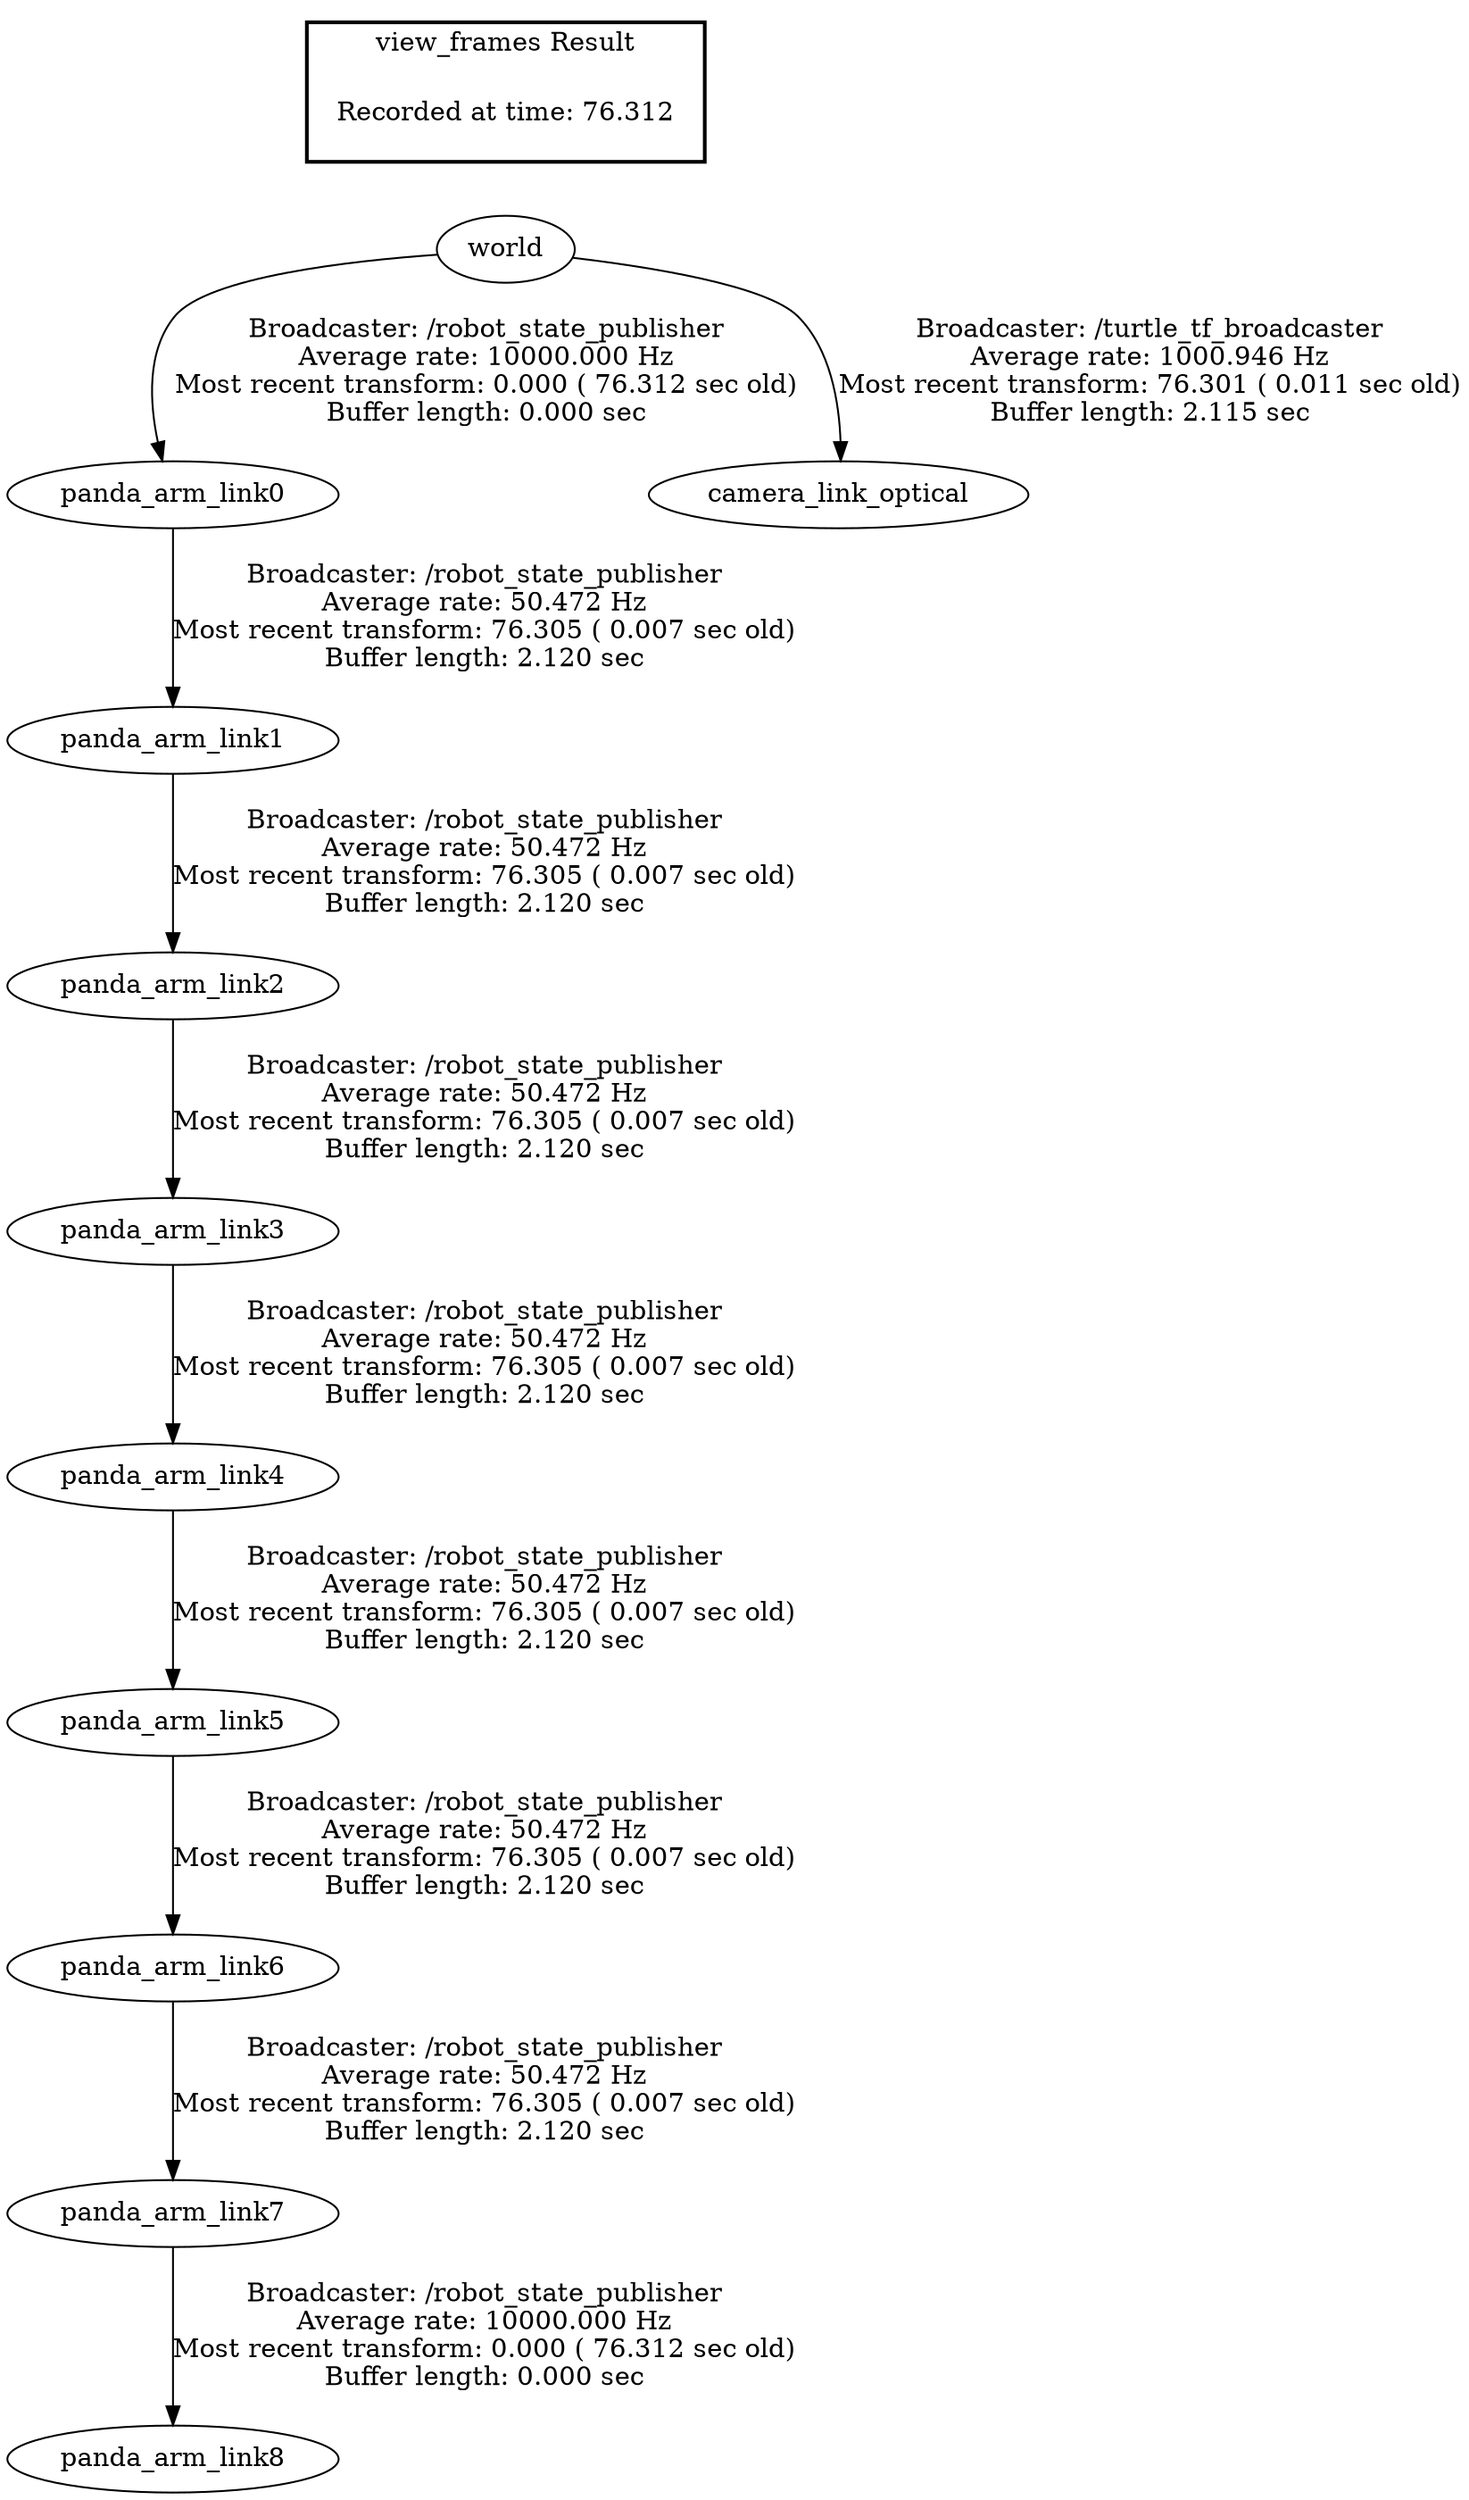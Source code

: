 digraph G {
"world" -> "panda_arm_link0"[label="Broadcaster: /robot_state_publisher\nAverage rate: 10000.000 Hz\nMost recent transform: 0.000 ( 76.312 sec old)\nBuffer length: 0.000 sec\n"];
"panda_arm_link7" -> "panda_arm_link8"[label="Broadcaster: /robot_state_publisher\nAverage rate: 10000.000 Hz\nMost recent transform: 0.000 ( 76.312 sec old)\nBuffer length: 0.000 sec\n"];
"panda_arm_link6" -> "panda_arm_link7"[label="Broadcaster: /robot_state_publisher\nAverage rate: 50.472 Hz\nMost recent transform: 76.305 ( 0.007 sec old)\nBuffer length: 2.120 sec\n"];
"panda_arm_link0" -> "panda_arm_link1"[label="Broadcaster: /robot_state_publisher\nAverage rate: 50.472 Hz\nMost recent transform: 76.305 ( 0.007 sec old)\nBuffer length: 2.120 sec\n"];
"panda_arm_link1" -> "panda_arm_link2"[label="Broadcaster: /robot_state_publisher\nAverage rate: 50.472 Hz\nMost recent transform: 76.305 ( 0.007 sec old)\nBuffer length: 2.120 sec\n"];
"panda_arm_link2" -> "panda_arm_link3"[label="Broadcaster: /robot_state_publisher\nAverage rate: 50.472 Hz\nMost recent transform: 76.305 ( 0.007 sec old)\nBuffer length: 2.120 sec\n"];
"panda_arm_link3" -> "panda_arm_link4"[label="Broadcaster: /robot_state_publisher\nAverage rate: 50.472 Hz\nMost recent transform: 76.305 ( 0.007 sec old)\nBuffer length: 2.120 sec\n"];
"panda_arm_link4" -> "panda_arm_link5"[label="Broadcaster: /robot_state_publisher\nAverage rate: 50.472 Hz\nMost recent transform: 76.305 ( 0.007 sec old)\nBuffer length: 2.120 sec\n"];
"panda_arm_link5" -> "panda_arm_link6"[label="Broadcaster: /robot_state_publisher\nAverage rate: 50.472 Hz\nMost recent transform: 76.305 ( 0.007 sec old)\nBuffer length: 2.120 sec\n"];
"world" -> "camera_link_optical"[label="Broadcaster: /turtle_tf_broadcaster\nAverage rate: 1000.946 Hz\nMost recent transform: 76.301 ( 0.011 sec old)\nBuffer length: 2.115 sec\n"];
edge [style=invis];
 subgraph cluster_legend { style=bold; color=black; label ="view_frames Result";
"Recorded at time: 76.312"[ shape=plaintext ] ;
 }->"world";
}